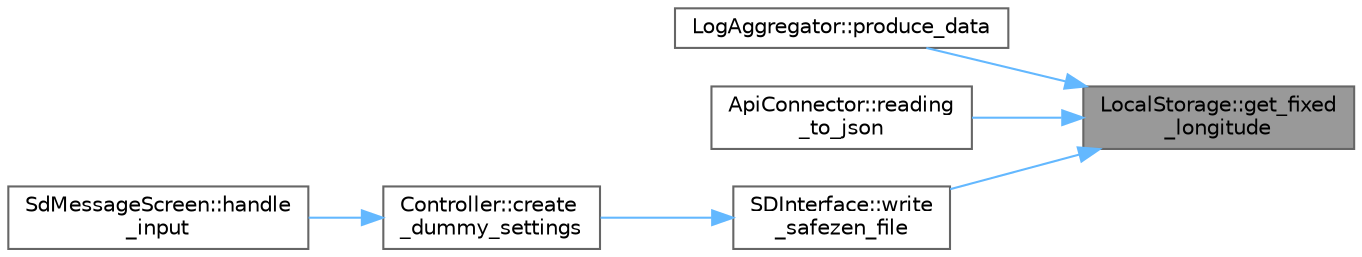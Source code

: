 digraph "LocalStorage::get_fixed_longitude"
{
 // LATEX_PDF_SIZE
  bgcolor="transparent";
  edge [fontname=Helvetica,fontsize=10,labelfontname=Helvetica,labelfontsize=10];
  node [fontname=Helvetica,fontsize=10,shape=box,height=0.2,width=0.4];
  rankdir="RL";
  Node1 [id="Node000001",label="LocalStorage::get_fixed\l_longitude",height=0.2,width=0.4,color="gray40", fillcolor="grey60", style="filled", fontcolor="black",tooltip=" "];
  Node1 -> Node2 [id="edge6_Node000001_Node000002",dir="back",color="steelblue1",style="solid",tooltip=" "];
  Node2 [id="Node000002",label="LogAggregator::produce_data",height=0.2,width=0.4,color="grey40", fillcolor="white", style="filled",URL="$class_log_aggregator.html#a343c8421e0dfe93651f3be2ef44e4494",tooltip=" "];
  Node1 -> Node3 [id="edge7_Node000001_Node000003",dir="back",color="steelblue1",style="solid",tooltip=" "];
  Node3 [id="Node000003",label="ApiConnector::reading\l_to_json",height=0.2,width=0.4,color="grey40", fillcolor="white", style="filled",URL="$class_api_connector.html#ac19687cf6ae2d1d0bcb2e77ee9e8c539",tooltip=" "];
  Node1 -> Node4 [id="edge8_Node000001_Node000004",dir="back",color="steelblue1",style="solid",tooltip=" "];
  Node4 [id="Node000004",label="SDInterface::write\l_safezen_file",height=0.2,width=0.4,color="grey40", fillcolor="white", style="filled",URL="$class_s_d_interface.html#a1eeb50f1000c0bb1442e522d756216b1",tooltip=" "];
  Node4 -> Node5 [id="edge9_Node000004_Node000005",dir="back",color="steelblue1",style="solid",tooltip=" "];
  Node5 [id="Node000005",label="Controller::create\l_dummy_settings",height=0.2,width=0.4,color="grey40", fillcolor="white", style="filled",URL="$class_controller.html#a625bc0caffeed2079d81f64a9e558182",tooltip=" "];
  Node5 -> Node6 [id="edge10_Node000005_Node000006",dir="back",color="steelblue1",style="solid",tooltip=" "];
  Node6 [id="Node000006",label="SdMessageScreen::handle\l_input",height=0.2,width=0.4,color="grey40", fillcolor="white", style="filled",URL="$class_sd_message_screen.html#aa6f1495614e3c8a88dfe30920fcd5b8d",tooltip=" "];
}
